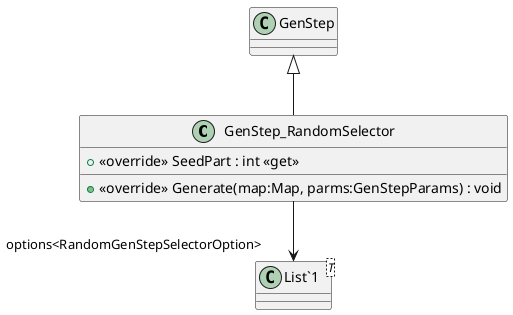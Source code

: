 @startuml
class GenStep_RandomSelector {
    + <<override>> SeedPart : int <<get>>
    + <<override>> Generate(map:Map, parms:GenStepParams) : void
}
class "List`1"<T> {
}
GenStep <|-- GenStep_RandomSelector
GenStep_RandomSelector --> "options<RandomGenStepSelectorOption>" "List`1"
@enduml
